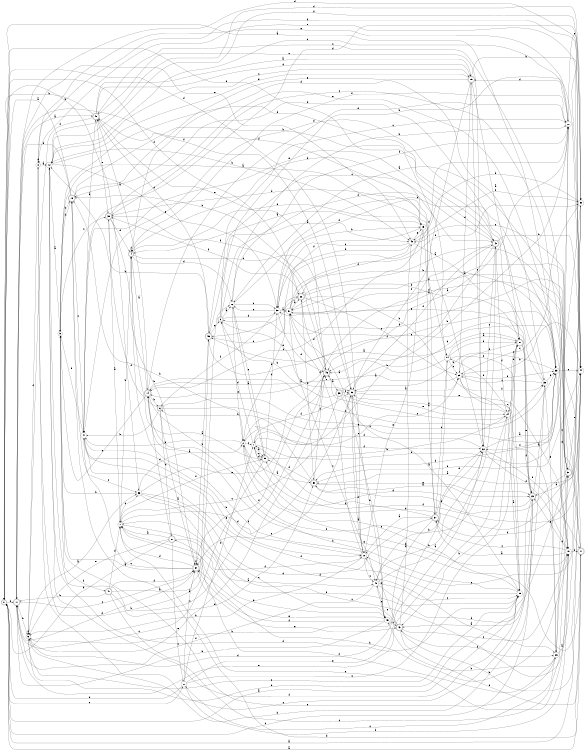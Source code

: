 digraph n46_5 {
__start0 [label="" shape="none"];

rankdir=LR;
size="8,5";

s0 [style="rounded,filled", color="black", fillcolor="white" shape="doublecircle", label="0"];
s1 [style="filled", color="black", fillcolor="white" shape="circle", label="1"];
s2 [style="filled", color="black", fillcolor="white" shape="circle", label="2"];
s3 [style="rounded,filled", color="black", fillcolor="white" shape="doublecircle", label="3"];
s4 [style="rounded,filled", color="black", fillcolor="white" shape="doublecircle", label="4"];
s5 [style="filled", color="black", fillcolor="white" shape="circle", label="5"];
s6 [style="rounded,filled", color="black", fillcolor="white" shape="doublecircle", label="6"];
s7 [style="filled", color="black", fillcolor="white" shape="circle", label="7"];
s8 [style="filled", color="black", fillcolor="white" shape="circle", label="8"];
s9 [style="filled", color="black", fillcolor="white" shape="circle", label="9"];
s10 [style="filled", color="black", fillcolor="white" shape="circle", label="10"];
s11 [style="rounded,filled", color="black", fillcolor="white" shape="doublecircle", label="11"];
s12 [style="filled", color="black", fillcolor="white" shape="circle", label="12"];
s13 [style="rounded,filled", color="black", fillcolor="white" shape="doublecircle", label="13"];
s14 [style="rounded,filled", color="black", fillcolor="white" shape="doublecircle", label="14"];
s15 [style="filled", color="black", fillcolor="white" shape="circle", label="15"];
s16 [style="filled", color="black", fillcolor="white" shape="circle", label="16"];
s17 [style="rounded,filled", color="black", fillcolor="white" shape="doublecircle", label="17"];
s18 [style="filled", color="black", fillcolor="white" shape="circle", label="18"];
s19 [style="rounded,filled", color="black", fillcolor="white" shape="doublecircle", label="19"];
s20 [style="filled", color="black", fillcolor="white" shape="circle", label="20"];
s21 [style="rounded,filled", color="black", fillcolor="white" shape="doublecircle", label="21"];
s22 [style="rounded,filled", color="black", fillcolor="white" shape="doublecircle", label="22"];
s23 [style="rounded,filled", color="black", fillcolor="white" shape="doublecircle", label="23"];
s24 [style="filled", color="black", fillcolor="white" shape="circle", label="24"];
s25 [style="filled", color="black", fillcolor="white" shape="circle", label="25"];
s26 [style="filled", color="black", fillcolor="white" shape="circle", label="26"];
s27 [style="rounded,filled", color="black", fillcolor="white" shape="doublecircle", label="27"];
s28 [style="filled", color="black", fillcolor="white" shape="circle", label="28"];
s29 [style="filled", color="black", fillcolor="white" shape="circle", label="29"];
s30 [style="filled", color="black", fillcolor="white" shape="circle", label="30"];
s31 [style="rounded,filled", color="black", fillcolor="white" shape="doublecircle", label="31"];
s32 [style="filled", color="black", fillcolor="white" shape="circle", label="32"];
s33 [style="filled", color="black", fillcolor="white" shape="circle", label="33"];
s34 [style="rounded,filled", color="black", fillcolor="white" shape="doublecircle", label="34"];
s35 [style="filled", color="black", fillcolor="white" shape="circle", label="35"];
s36 [style="filled", color="black", fillcolor="white" shape="circle", label="36"];
s37 [style="rounded,filled", color="black", fillcolor="white" shape="doublecircle", label="37"];
s38 [style="rounded,filled", color="black", fillcolor="white" shape="doublecircle", label="38"];
s39 [style="rounded,filled", color="black", fillcolor="white" shape="doublecircle", label="39"];
s40 [style="filled", color="black", fillcolor="white" shape="circle", label="40"];
s41 [style="rounded,filled", color="black", fillcolor="white" shape="doublecircle", label="41"];
s42 [style="rounded,filled", color="black", fillcolor="white" shape="doublecircle", label="42"];
s43 [style="rounded,filled", color="black", fillcolor="white" shape="doublecircle", label="43"];
s44 [style="filled", color="black", fillcolor="white" shape="circle", label="44"];
s45 [style="filled", color="black", fillcolor="white" shape="circle", label="45"];
s46 [style="rounded,filled", color="black", fillcolor="white" shape="doublecircle", label="46"];
s47 [style="filled", color="black", fillcolor="white" shape="circle", label="47"];
s48 [style="rounded,filled", color="black", fillcolor="white" shape="doublecircle", label="48"];
s49 [style="filled", color="black", fillcolor="white" shape="circle", label="49"];
s50 [style="rounded,filled", color="black", fillcolor="white" shape="doublecircle", label="50"];
s51 [style="filled", color="black", fillcolor="white" shape="circle", label="51"];
s52 [style="filled", color="black", fillcolor="white" shape="circle", label="52"];
s53 [style="rounded,filled", color="black", fillcolor="white" shape="doublecircle", label="53"];
s54 [style="filled", color="black", fillcolor="white" shape="circle", label="54"];
s55 [style="rounded,filled", color="black", fillcolor="white" shape="doublecircle", label="55"];
s56 [style="rounded,filled", color="black", fillcolor="white" shape="doublecircle", label="56"];
s0 -> s44 [label="a"];
s0 -> s36 [label="b"];
s0 -> s20 [label="c"];
s0 -> s11 [label="d"];
s0 -> s54 [label="e"];
s0 -> s22 [label="f"];
s1 -> s40 [label="a"];
s1 -> s4 [label="b"];
s1 -> s36 [label="c"];
s1 -> s53 [label="d"];
s1 -> s18 [label="e"];
s1 -> s55 [label="f"];
s2 -> s50 [label="a"];
s2 -> s13 [label="b"];
s2 -> s7 [label="c"];
s2 -> s18 [label="d"];
s2 -> s47 [label="e"];
s2 -> s32 [label="f"];
s3 -> s16 [label="a"];
s3 -> s44 [label="b"];
s3 -> s28 [label="c"];
s3 -> s30 [label="d"];
s3 -> s53 [label="e"];
s3 -> s42 [label="f"];
s4 -> s14 [label="a"];
s4 -> s32 [label="b"];
s4 -> s53 [label="c"];
s4 -> s16 [label="d"];
s4 -> s15 [label="e"];
s4 -> s4 [label="f"];
s5 -> s36 [label="a"];
s5 -> s25 [label="b"];
s5 -> s25 [label="c"];
s5 -> s5 [label="d"];
s5 -> s46 [label="e"];
s5 -> s8 [label="f"];
s6 -> s34 [label="a"];
s6 -> s47 [label="b"];
s6 -> s52 [label="c"];
s6 -> s21 [label="d"];
s6 -> s33 [label="e"];
s6 -> s38 [label="f"];
s7 -> s55 [label="a"];
s7 -> s28 [label="b"];
s7 -> s55 [label="c"];
s7 -> s3 [label="d"];
s7 -> s29 [label="e"];
s7 -> s53 [label="f"];
s8 -> s12 [label="a"];
s8 -> s16 [label="b"];
s8 -> s23 [label="c"];
s8 -> s8 [label="d"];
s8 -> s28 [label="e"];
s8 -> s44 [label="f"];
s9 -> s15 [label="a"];
s9 -> s13 [label="b"];
s9 -> s38 [label="c"];
s9 -> s42 [label="d"];
s9 -> s26 [label="e"];
s9 -> s41 [label="f"];
s10 -> s53 [label="a"];
s10 -> s5 [label="b"];
s10 -> s40 [label="c"];
s10 -> s0 [label="d"];
s10 -> s51 [label="e"];
s10 -> s4 [label="f"];
s11 -> s48 [label="a"];
s11 -> s5 [label="b"];
s11 -> s34 [label="c"];
s11 -> s34 [label="d"];
s11 -> s49 [label="e"];
s11 -> s53 [label="f"];
s12 -> s9 [label="a"];
s12 -> s49 [label="b"];
s12 -> s19 [label="c"];
s12 -> s52 [label="d"];
s12 -> s30 [label="e"];
s12 -> s52 [label="f"];
s13 -> s0 [label="a"];
s13 -> s42 [label="b"];
s13 -> s47 [label="c"];
s13 -> s11 [label="d"];
s13 -> s35 [label="e"];
s13 -> s9 [label="f"];
s14 -> s48 [label="a"];
s14 -> s6 [label="b"];
s14 -> s35 [label="c"];
s14 -> s28 [label="d"];
s14 -> s9 [label="e"];
s14 -> s24 [label="f"];
s15 -> s4 [label="a"];
s15 -> s37 [label="b"];
s15 -> s14 [label="c"];
s15 -> s48 [label="d"];
s15 -> s10 [label="e"];
s15 -> s56 [label="f"];
s16 -> s55 [label="a"];
s16 -> s28 [label="b"];
s16 -> s30 [label="c"];
s16 -> s54 [label="d"];
s16 -> s2 [label="e"];
s16 -> s28 [label="f"];
s17 -> s0 [label="a"];
s17 -> s30 [label="b"];
s17 -> s49 [label="c"];
s17 -> s13 [label="d"];
s17 -> s14 [label="e"];
s17 -> s3 [label="f"];
s18 -> s37 [label="a"];
s18 -> s21 [label="b"];
s18 -> s37 [label="c"];
s18 -> s51 [label="d"];
s18 -> s23 [label="e"];
s18 -> s17 [label="f"];
s19 -> s27 [label="a"];
s19 -> s44 [label="b"];
s19 -> s32 [label="c"];
s19 -> s4 [label="d"];
s19 -> s12 [label="e"];
s19 -> s53 [label="f"];
s20 -> s34 [label="a"];
s20 -> s0 [label="b"];
s20 -> s27 [label="c"];
s20 -> s7 [label="d"];
s20 -> s32 [label="e"];
s20 -> s18 [label="f"];
s21 -> s1 [label="a"];
s21 -> s0 [label="b"];
s21 -> s20 [label="c"];
s21 -> s14 [label="d"];
s21 -> s5 [label="e"];
s21 -> s10 [label="f"];
s22 -> s31 [label="a"];
s22 -> s27 [label="b"];
s22 -> s29 [label="c"];
s22 -> s50 [label="d"];
s22 -> s2 [label="e"];
s22 -> s38 [label="f"];
s23 -> s35 [label="a"];
s23 -> s5 [label="b"];
s23 -> s0 [label="c"];
s23 -> s7 [label="d"];
s23 -> s51 [label="e"];
s23 -> s12 [label="f"];
s24 -> s25 [label="a"];
s24 -> s51 [label="b"];
s24 -> s46 [label="c"];
s24 -> s27 [label="d"];
s24 -> s11 [label="e"];
s24 -> s53 [label="f"];
s25 -> s0 [label="a"];
s25 -> s14 [label="b"];
s25 -> s2 [label="c"];
s25 -> s12 [label="d"];
s25 -> s54 [label="e"];
s25 -> s47 [label="f"];
s26 -> s18 [label="a"];
s26 -> s45 [label="b"];
s26 -> s20 [label="c"];
s26 -> s31 [label="d"];
s26 -> s28 [label="e"];
s26 -> s1 [label="f"];
s27 -> s56 [label="a"];
s27 -> s43 [label="b"];
s27 -> s24 [label="c"];
s27 -> s29 [label="d"];
s27 -> s23 [label="e"];
s27 -> s23 [label="f"];
s28 -> s46 [label="a"];
s28 -> s46 [label="b"];
s28 -> s12 [label="c"];
s28 -> s19 [label="d"];
s28 -> s52 [label="e"];
s28 -> s4 [label="f"];
s29 -> s14 [label="a"];
s29 -> s44 [label="b"];
s29 -> s26 [label="c"];
s29 -> s19 [label="d"];
s29 -> s33 [label="e"];
s29 -> s35 [label="f"];
s30 -> s51 [label="a"];
s30 -> s15 [label="b"];
s30 -> s33 [label="c"];
s30 -> s46 [label="d"];
s30 -> s16 [label="e"];
s30 -> s6 [label="f"];
s31 -> s16 [label="a"];
s31 -> s50 [label="b"];
s31 -> s48 [label="c"];
s31 -> s2 [label="d"];
s31 -> s44 [label="e"];
s31 -> s51 [label="f"];
s32 -> s33 [label="a"];
s32 -> s40 [label="b"];
s32 -> s42 [label="c"];
s32 -> s18 [label="d"];
s32 -> s17 [label="e"];
s32 -> s2 [label="f"];
s33 -> s0 [label="a"];
s33 -> s53 [label="b"];
s33 -> s31 [label="c"];
s33 -> s50 [label="d"];
s33 -> s44 [label="e"];
s33 -> s32 [label="f"];
s34 -> s9 [label="a"];
s34 -> s56 [label="b"];
s34 -> s13 [label="c"];
s34 -> s1 [label="d"];
s34 -> s43 [label="e"];
s34 -> s34 [label="f"];
s35 -> s43 [label="a"];
s35 -> s13 [label="b"];
s35 -> s29 [label="c"];
s35 -> s47 [label="d"];
s35 -> s26 [label="e"];
s35 -> s33 [label="f"];
s36 -> s2 [label="a"];
s36 -> s9 [label="b"];
s36 -> s45 [label="c"];
s36 -> s37 [label="d"];
s36 -> s46 [label="e"];
s36 -> s25 [label="f"];
s37 -> s10 [label="a"];
s37 -> s5 [label="b"];
s37 -> s54 [label="c"];
s37 -> s38 [label="d"];
s37 -> s32 [label="e"];
s37 -> s7 [label="f"];
s38 -> s1 [label="a"];
s38 -> s34 [label="b"];
s38 -> s18 [label="c"];
s38 -> s4 [label="d"];
s38 -> s33 [label="e"];
s38 -> s46 [label="f"];
s39 -> s25 [label="a"];
s39 -> s3 [label="b"];
s39 -> s1 [label="c"];
s39 -> s33 [label="d"];
s39 -> s24 [label="e"];
s39 -> s53 [label="f"];
s40 -> s42 [label="a"];
s40 -> s32 [label="b"];
s40 -> s25 [label="c"];
s40 -> s31 [label="d"];
s40 -> s45 [label="e"];
s40 -> s11 [label="f"];
s41 -> s56 [label="a"];
s41 -> s11 [label="b"];
s41 -> s31 [label="c"];
s41 -> s1 [label="d"];
s41 -> s50 [label="e"];
s41 -> s34 [label="f"];
s42 -> s7 [label="a"];
s42 -> s44 [label="b"];
s42 -> s56 [label="c"];
s42 -> s14 [label="d"];
s42 -> s47 [label="e"];
s42 -> s24 [label="f"];
s43 -> s49 [label="a"];
s43 -> s26 [label="b"];
s43 -> s18 [label="c"];
s43 -> s17 [label="d"];
s43 -> s40 [label="e"];
s43 -> s10 [label="f"];
s44 -> s50 [label="a"];
s44 -> s43 [label="b"];
s44 -> s1 [label="c"];
s44 -> s11 [label="d"];
s44 -> s8 [label="e"];
s44 -> s55 [label="f"];
s45 -> s51 [label="a"];
s45 -> s11 [label="b"];
s45 -> s43 [label="c"];
s45 -> s1 [label="d"];
s45 -> s34 [label="e"];
s45 -> s34 [label="f"];
s46 -> s39 [label="a"];
s46 -> s13 [label="b"];
s46 -> s12 [label="c"];
s46 -> s22 [label="d"];
s46 -> s48 [label="e"];
s46 -> s34 [label="f"];
s47 -> s48 [label="a"];
s47 -> s10 [label="b"];
s47 -> s36 [label="c"];
s47 -> s26 [label="d"];
s47 -> s10 [label="e"];
s47 -> s9 [label="f"];
s48 -> s19 [label="a"];
s48 -> s0 [label="b"];
s48 -> s32 [label="c"];
s48 -> s19 [label="d"];
s48 -> s38 [label="e"];
s48 -> s5 [label="f"];
s49 -> s27 [label="a"];
s49 -> s30 [label="b"];
s49 -> s30 [label="c"];
s49 -> s22 [label="d"];
s49 -> s15 [label="e"];
s49 -> s52 [label="f"];
s50 -> s23 [label="a"];
s50 -> s6 [label="b"];
s50 -> s23 [label="c"];
s50 -> s55 [label="d"];
s50 -> s44 [label="e"];
s50 -> s46 [label="f"];
s51 -> s22 [label="a"];
s51 -> s33 [label="b"];
s51 -> s40 [label="c"];
s51 -> s28 [label="d"];
s51 -> s23 [label="e"];
s51 -> s52 [label="f"];
s52 -> s23 [label="a"];
s52 -> s49 [label="b"];
s52 -> s29 [label="c"];
s52 -> s47 [label="d"];
s52 -> s10 [label="e"];
s52 -> s37 [label="f"];
s53 -> s29 [label="a"];
s53 -> s45 [label="b"];
s53 -> s34 [label="c"];
s53 -> s10 [label="d"];
s53 -> s18 [label="e"];
s53 -> s42 [label="f"];
s54 -> s27 [label="a"];
s54 -> s46 [label="b"];
s54 -> s29 [label="c"];
s54 -> s5 [label="d"];
s54 -> s27 [label="e"];
s54 -> s25 [label="f"];
s55 -> s4 [label="a"];
s55 -> s24 [label="b"];
s55 -> s11 [label="c"];
s55 -> s7 [label="d"];
s55 -> s16 [label="e"];
s55 -> s30 [label="f"];
s56 -> s49 [label="a"];
s56 -> s12 [label="b"];
s56 -> s22 [label="c"];
s56 -> s48 [label="d"];
s56 -> s3 [label="e"];
s56 -> s18 [label="f"];

}